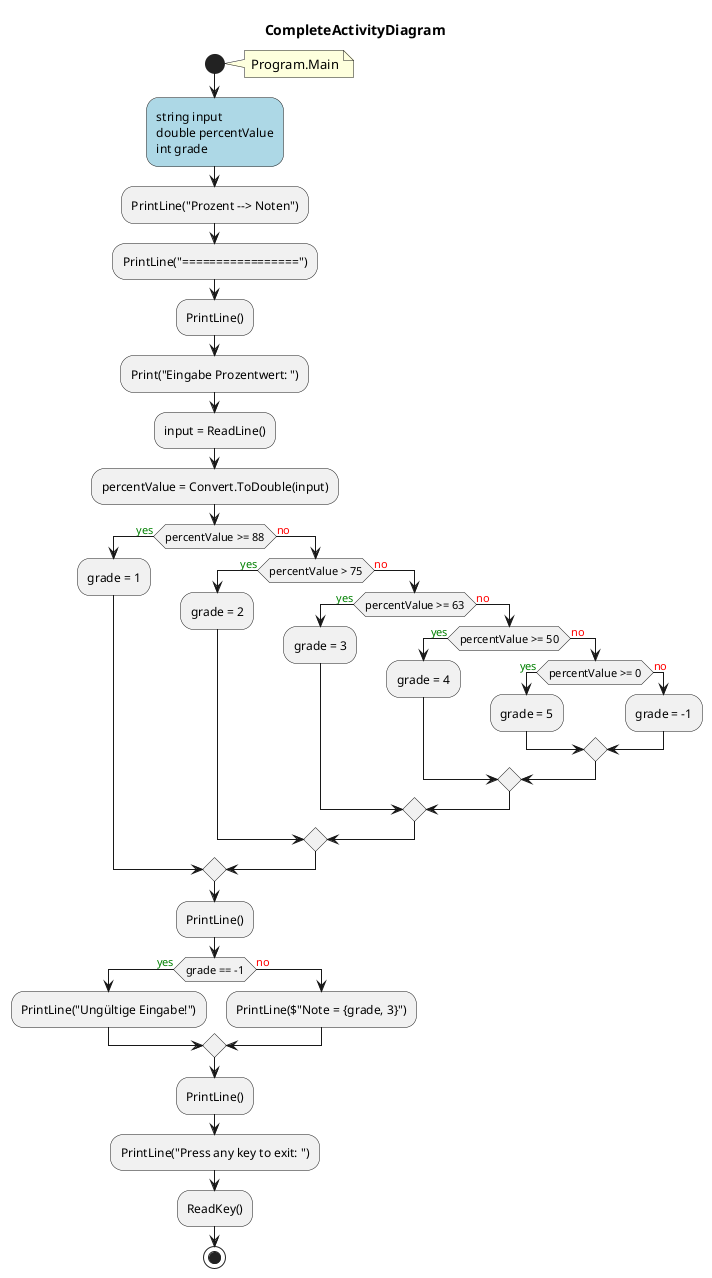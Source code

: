 @startuml CompleteActivityDiagram
title CompleteActivityDiagram
start
note right:  Program.Main
#LightBlue:string input
double percentValue
int grade;
:PrintLine("Prozent --> Noten");
:PrintLine("=================");
:PrintLine();
:Print("Eingabe Prozentwert: ");
:input = ReadLine();
:percentValue = Convert.ToDouble(input);
if (percentValue >= 88) then (<color:green>yes)
    :grade = 1;
  else (<color:red>no)
    if (percentValue > 75) then (<color:green>yes)
        :grade = 2;
      else (<color:red>no)
        if (percentValue >= 63) then (<color:green>yes)
            :grade = 3;
          else (<color:red>no)
            if (percentValue >= 50) then (<color:green>yes)
                :grade = 4;
              else (<color:red>no)
                if (percentValue >= 0) then (<color:green>yes)
                    :grade = 5;
                  else (<color:red>no)
                      :grade = -1;
                endif
            endif
        endif
    endif
endif
:PrintLine();
if (grade == -1) then (<color:green>yes)
    :PrintLine("Ungültige Eingabe!");
  else (<color:red>no)
      :PrintLine($"Note = {grade, 3}");
endif
:PrintLine();
:PrintLine("Press any key to exit: ");
:ReadKey();
stop
@enduml
